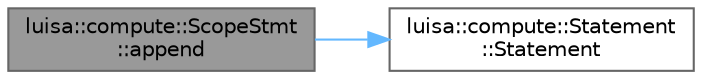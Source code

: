 digraph "luisa::compute::ScopeStmt::append"
{
 // LATEX_PDF_SIZE
  bgcolor="transparent";
  edge [fontname=Helvetica,fontsize=10,labelfontname=Helvetica,labelfontsize=10];
  node [fontname=Helvetica,fontsize=10,shape=box,height=0.2,width=0.4];
  rankdir="LR";
  Node1 [id="Node000001",label="luisa::compute::ScopeStmt\l::append",height=0.2,width=0.4,color="gray40", fillcolor="grey60", style="filled", fontcolor="black",tooltip=" "];
  Node1 -> Node2 [id="edge2_Node000001_Node000002",color="steelblue1",style="solid",tooltip=" "];
  Node2 [id="Node000002",label="luisa::compute::Statement\l::Statement",height=0.2,width=0.4,color="grey40", fillcolor="white", style="filled",URL="$classluisa_1_1compute_1_1_statement.html#a2f92d6e85d1378fe3497c652cb10a8b6",tooltip=" "];
}
